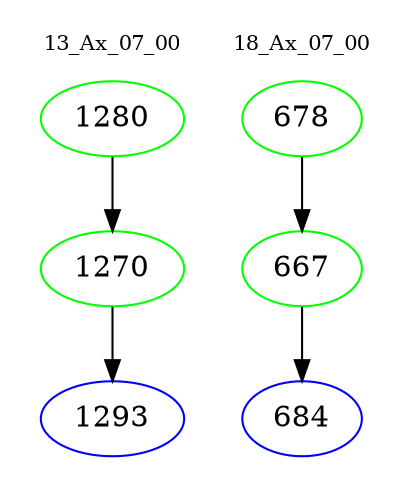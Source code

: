 digraph{
subgraph cluster_0 {
color = white
label = "13_Ax_07_00";
fontsize=10;
T0_1280 [label="1280", color="green"]
T0_1280 -> T0_1270 [color="black"]
T0_1270 [label="1270", color="green"]
T0_1270 -> T0_1293 [color="black"]
T0_1293 [label="1293", color="blue"]
}
subgraph cluster_1 {
color = white
label = "18_Ax_07_00";
fontsize=10;
T1_678 [label="678", color="green"]
T1_678 -> T1_667 [color="black"]
T1_667 [label="667", color="green"]
T1_667 -> T1_684 [color="black"]
T1_684 [label="684", color="blue"]
}
}
